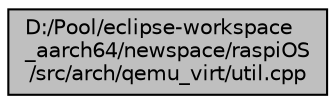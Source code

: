 digraph "D:/Pool/eclipse-workspace_aarch64/newspace/raspiOS/src/arch/qemu_virt/util.cpp"
{
  edge [fontname="Helvetica",fontsize="10",labelfontname="Helvetica",labelfontsize="10"];
  node [fontname="Helvetica",fontsize="10",shape=record];
  Node3054 [label="D:/Pool/eclipse-workspace\l_aarch64/newspace/raspiOS\l/src/arch/qemu_virt/util.cpp",height=0.2,width=0.4,color="black", fillcolor="grey75", style="filled", fontcolor="black"];
}
